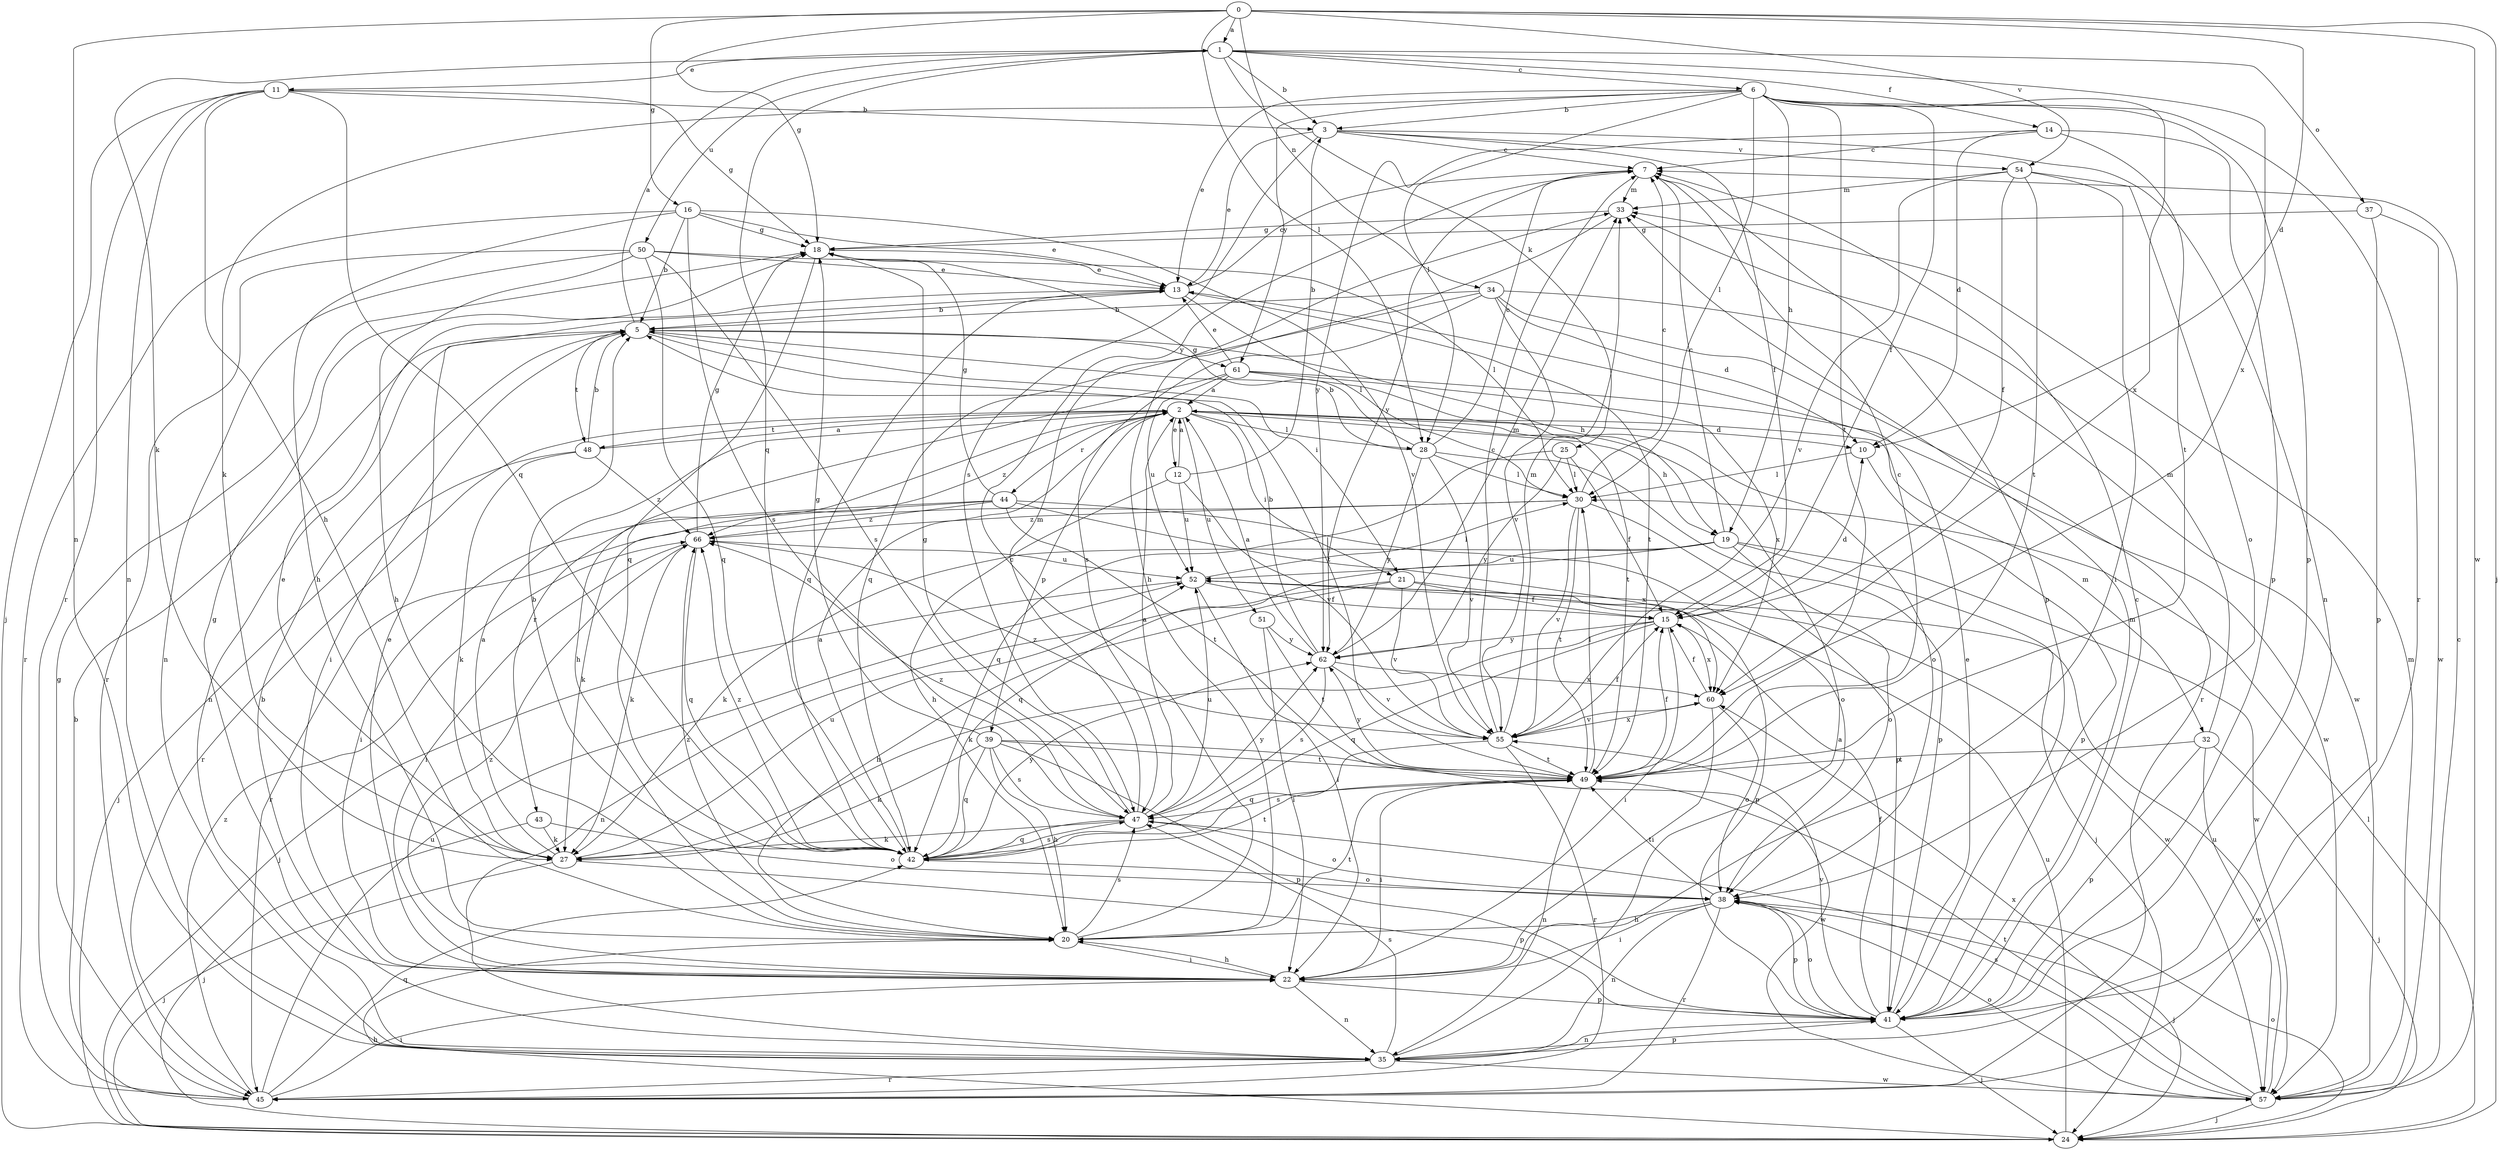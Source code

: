 strict digraph  {
0;
1;
2;
3;
5;
6;
7;
10;
11;
12;
13;
14;
15;
16;
18;
19;
20;
21;
22;
24;
25;
27;
28;
30;
32;
33;
34;
35;
37;
38;
39;
41;
42;
43;
44;
45;
47;
48;
49;
50;
51;
52;
54;
55;
57;
60;
61;
62;
66;
0 -> 1  [label=a];
0 -> 10  [label=d];
0 -> 16  [label=g];
0 -> 18  [label=g];
0 -> 24  [label=j];
0 -> 28  [label=l];
0 -> 34  [label=n];
0 -> 35  [label=n];
0 -> 54  [label=v];
0 -> 57  [label=w];
1 -> 3  [label=b];
1 -> 6  [label=c];
1 -> 11  [label=e];
1 -> 14  [label=f];
1 -> 25  [label=k];
1 -> 27  [label=k];
1 -> 37  [label=o];
1 -> 42  [label=q];
1 -> 50  [label=u];
1 -> 60  [label=x];
2 -> 10  [label=d];
2 -> 12  [label=e];
2 -> 19  [label=h];
2 -> 21  [label=i];
2 -> 28  [label=l];
2 -> 32  [label=m];
2 -> 38  [label=o];
2 -> 39  [label=p];
2 -> 43  [label=r];
2 -> 44  [label=r];
2 -> 45  [label=r];
2 -> 48  [label=t];
2 -> 51  [label=u];
2 -> 66  [label=z];
3 -> 7  [label=c];
3 -> 13  [label=e];
3 -> 15  [label=f];
3 -> 35  [label=n];
3 -> 47  [label=s];
3 -> 54  [label=v];
5 -> 1  [label=a];
5 -> 19  [label=h];
5 -> 21  [label=i];
5 -> 22  [label=i];
5 -> 35  [label=n];
5 -> 48  [label=t];
5 -> 49  [label=t];
5 -> 61  [label=y];
6 -> 3  [label=b];
6 -> 13  [label=e];
6 -> 15  [label=f];
6 -> 19  [label=h];
6 -> 27  [label=k];
6 -> 28  [label=l];
6 -> 30  [label=l];
6 -> 41  [label=p];
6 -> 45  [label=r];
6 -> 49  [label=t];
6 -> 60  [label=x];
6 -> 61  [label=y];
7 -> 33  [label=m];
7 -> 41  [label=p];
7 -> 62  [label=y];
10 -> 30  [label=l];
10 -> 41  [label=p];
11 -> 3  [label=b];
11 -> 18  [label=g];
11 -> 20  [label=h];
11 -> 24  [label=j];
11 -> 35  [label=n];
11 -> 42  [label=q];
11 -> 45  [label=r];
12 -> 2  [label=a];
12 -> 3  [label=b];
12 -> 20  [label=h];
12 -> 52  [label=u];
12 -> 55  [label=v];
13 -> 5  [label=b];
13 -> 7  [label=c];
13 -> 30  [label=l];
13 -> 42  [label=q];
13 -> 49  [label=t];
14 -> 7  [label=c];
14 -> 10  [label=d];
14 -> 41  [label=p];
14 -> 49  [label=t];
14 -> 62  [label=y];
15 -> 10  [label=d];
15 -> 22  [label=i];
15 -> 27  [label=k];
15 -> 42  [label=q];
15 -> 60  [label=x];
15 -> 62  [label=y];
16 -> 5  [label=b];
16 -> 13  [label=e];
16 -> 18  [label=g];
16 -> 20  [label=h];
16 -> 45  [label=r];
16 -> 47  [label=s];
16 -> 55  [label=v];
18 -> 13  [label=e];
18 -> 42  [label=q];
19 -> 7  [label=c];
19 -> 24  [label=j];
19 -> 27  [label=k];
19 -> 38  [label=o];
19 -> 42  [label=q];
19 -> 52  [label=u];
19 -> 57  [label=w];
20 -> 7  [label=c];
20 -> 22  [label=i];
20 -> 47  [label=s];
20 -> 49  [label=t];
20 -> 66  [label=z];
21 -> 15  [label=f];
21 -> 20  [label=h];
21 -> 35  [label=n];
21 -> 41  [label=p];
21 -> 55  [label=v];
22 -> 13  [label=e];
22 -> 18  [label=g];
22 -> 20  [label=h];
22 -> 35  [label=n];
22 -> 41  [label=p];
22 -> 66  [label=z];
24 -> 20  [label=h];
24 -> 30  [label=l];
24 -> 38  [label=o];
24 -> 52  [label=u];
25 -> 15  [label=f];
25 -> 30  [label=l];
25 -> 42  [label=q];
25 -> 62  [label=y];
27 -> 2  [label=a];
27 -> 13  [label=e];
27 -> 24  [label=j];
27 -> 41  [label=p];
27 -> 52  [label=u];
28 -> 5  [label=b];
28 -> 7  [label=c];
28 -> 18  [label=g];
28 -> 30  [label=l];
28 -> 41  [label=p];
28 -> 55  [label=v];
28 -> 62  [label=y];
30 -> 7  [label=c];
30 -> 41  [label=p];
30 -> 45  [label=r];
30 -> 49  [label=t];
30 -> 55  [label=v];
30 -> 66  [label=z];
32 -> 24  [label=j];
32 -> 33  [label=m];
32 -> 41  [label=p];
32 -> 49  [label=t];
32 -> 57  [label=w];
33 -> 18  [label=g];
33 -> 20  [label=h];
34 -> 5  [label=b];
34 -> 10  [label=d];
34 -> 42  [label=q];
34 -> 45  [label=r];
34 -> 47  [label=s];
34 -> 55  [label=v];
34 -> 57  [label=w];
35 -> 2  [label=a];
35 -> 5  [label=b];
35 -> 41  [label=p];
35 -> 45  [label=r];
35 -> 47  [label=s];
35 -> 57  [label=w];
37 -> 18  [label=g];
37 -> 41  [label=p];
37 -> 57  [label=w];
38 -> 20  [label=h];
38 -> 22  [label=i];
38 -> 24  [label=j];
38 -> 35  [label=n];
38 -> 41  [label=p];
38 -> 45  [label=r];
38 -> 49  [label=t];
39 -> 18  [label=g];
39 -> 20  [label=h];
39 -> 27  [label=k];
39 -> 41  [label=p];
39 -> 42  [label=q];
39 -> 47  [label=s];
39 -> 49  [label=t];
39 -> 57  [label=w];
41 -> 7  [label=c];
41 -> 13  [label=e];
41 -> 15  [label=f];
41 -> 24  [label=j];
41 -> 33  [label=m];
41 -> 35  [label=n];
41 -> 38  [label=o];
41 -> 55  [label=v];
42 -> 2  [label=a];
42 -> 5  [label=b];
42 -> 38  [label=o];
42 -> 47  [label=s];
42 -> 49  [label=t];
42 -> 62  [label=y];
42 -> 66  [label=z];
43 -> 24  [label=j];
43 -> 27  [label=k];
43 -> 38  [label=o];
44 -> 18  [label=g];
44 -> 22  [label=i];
44 -> 27  [label=k];
44 -> 38  [label=o];
44 -> 49  [label=t];
44 -> 60  [label=x];
44 -> 66  [label=z];
45 -> 5  [label=b];
45 -> 18  [label=g];
45 -> 22  [label=i];
45 -> 42  [label=q];
45 -> 52  [label=u];
45 -> 66  [label=z];
47 -> 2  [label=a];
47 -> 18  [label=g];
47 -> 27  [label=k];
47 -> 33  [label=m];
47 -> 38  [label=o];
47 -> 42  [label=q];
47 -> 52  [label=u];
47 -> 62  [label=y];
47 -> 66  [label=z];
48 -> 2  [label=a];
48 -> 5  [label=b];
48 -> 24  [label=j];
48 -> 27  [label=k];
48 -> 66  [label=z];
49 -> 7  [label=c];
49 -> 15  [label=f];
49 -> 22  [label=i];
49 -> 30  [label=l];
49 -> 35  [label=n];
49 -> 47  [label=s];
49 -> 62  [label=y];
50 -> 13  [label=e];
50 -> 20  [label=h];
50 -> 30  [label=l];
50 -> 35  [label=n];
50 -> 42  [label=q];
50 -> 45  [label=r];
50 -> 47  [label=s];
51 -> 22  [label=i];
51 -> 49  [label=t];
51 -> 62  [label=y];
52 -> 15  [label=f];
52 -> 22  [label=i];
52 -> 24  [label=j];
52 -> 30  [label=l];
52 -> 57  [label=w];
54 -> 15  [label=f];
54 -> 22  [label=i];
54 -> 33  [label=m];
54 -> 38  [label=o];
54 -> 49  [label=t];
54 -> 55  [label=v];
55 -> 7  [label=c];
55 -> 15  [label=f];
55 -> 33  [label=m];
55 -> 42  [label=q];
55 -> 45  [label=r];
55 -> 49  [label=t];
55 -> 60  [label=x];
55 -> 66  [label=z];
57 -> 7  [label=c];
57 -> 24  [label=j];
57 -> 33  [label=m];
57 -> 38  [label=o];
57 -> 47  [label=s];
57 -> 49  [label=t];
57 -> 52  [label=u];
57 -> 60  [label=x];
60 -> 15  [label=f];
60 -> 22  [label=i];
60 -> 38  [label=o];
60 -> 55  [label=v];
61 -> 2  [label=a];
61 -> 13  [label=e];
61 -> 20  [label=h];
61 -> 49  [label=t];
61 -> 52  [label=u];
61 -> 57  [label=w];
61 -> 60  [label=x];
62 -> 2  [label=a];
62 -> 5  [label=b];
62 -> 33  [label=m];
62 -> 47  [label=s];
62 -> 55  [label=v];
62 -> 60  [label=x];
66 -> 18  [label=g];
66 -> 22  [label=i];
66 -> 27  [label=k];
66 -> 42  [label=q];
66 -> 52  [label=u];
}
